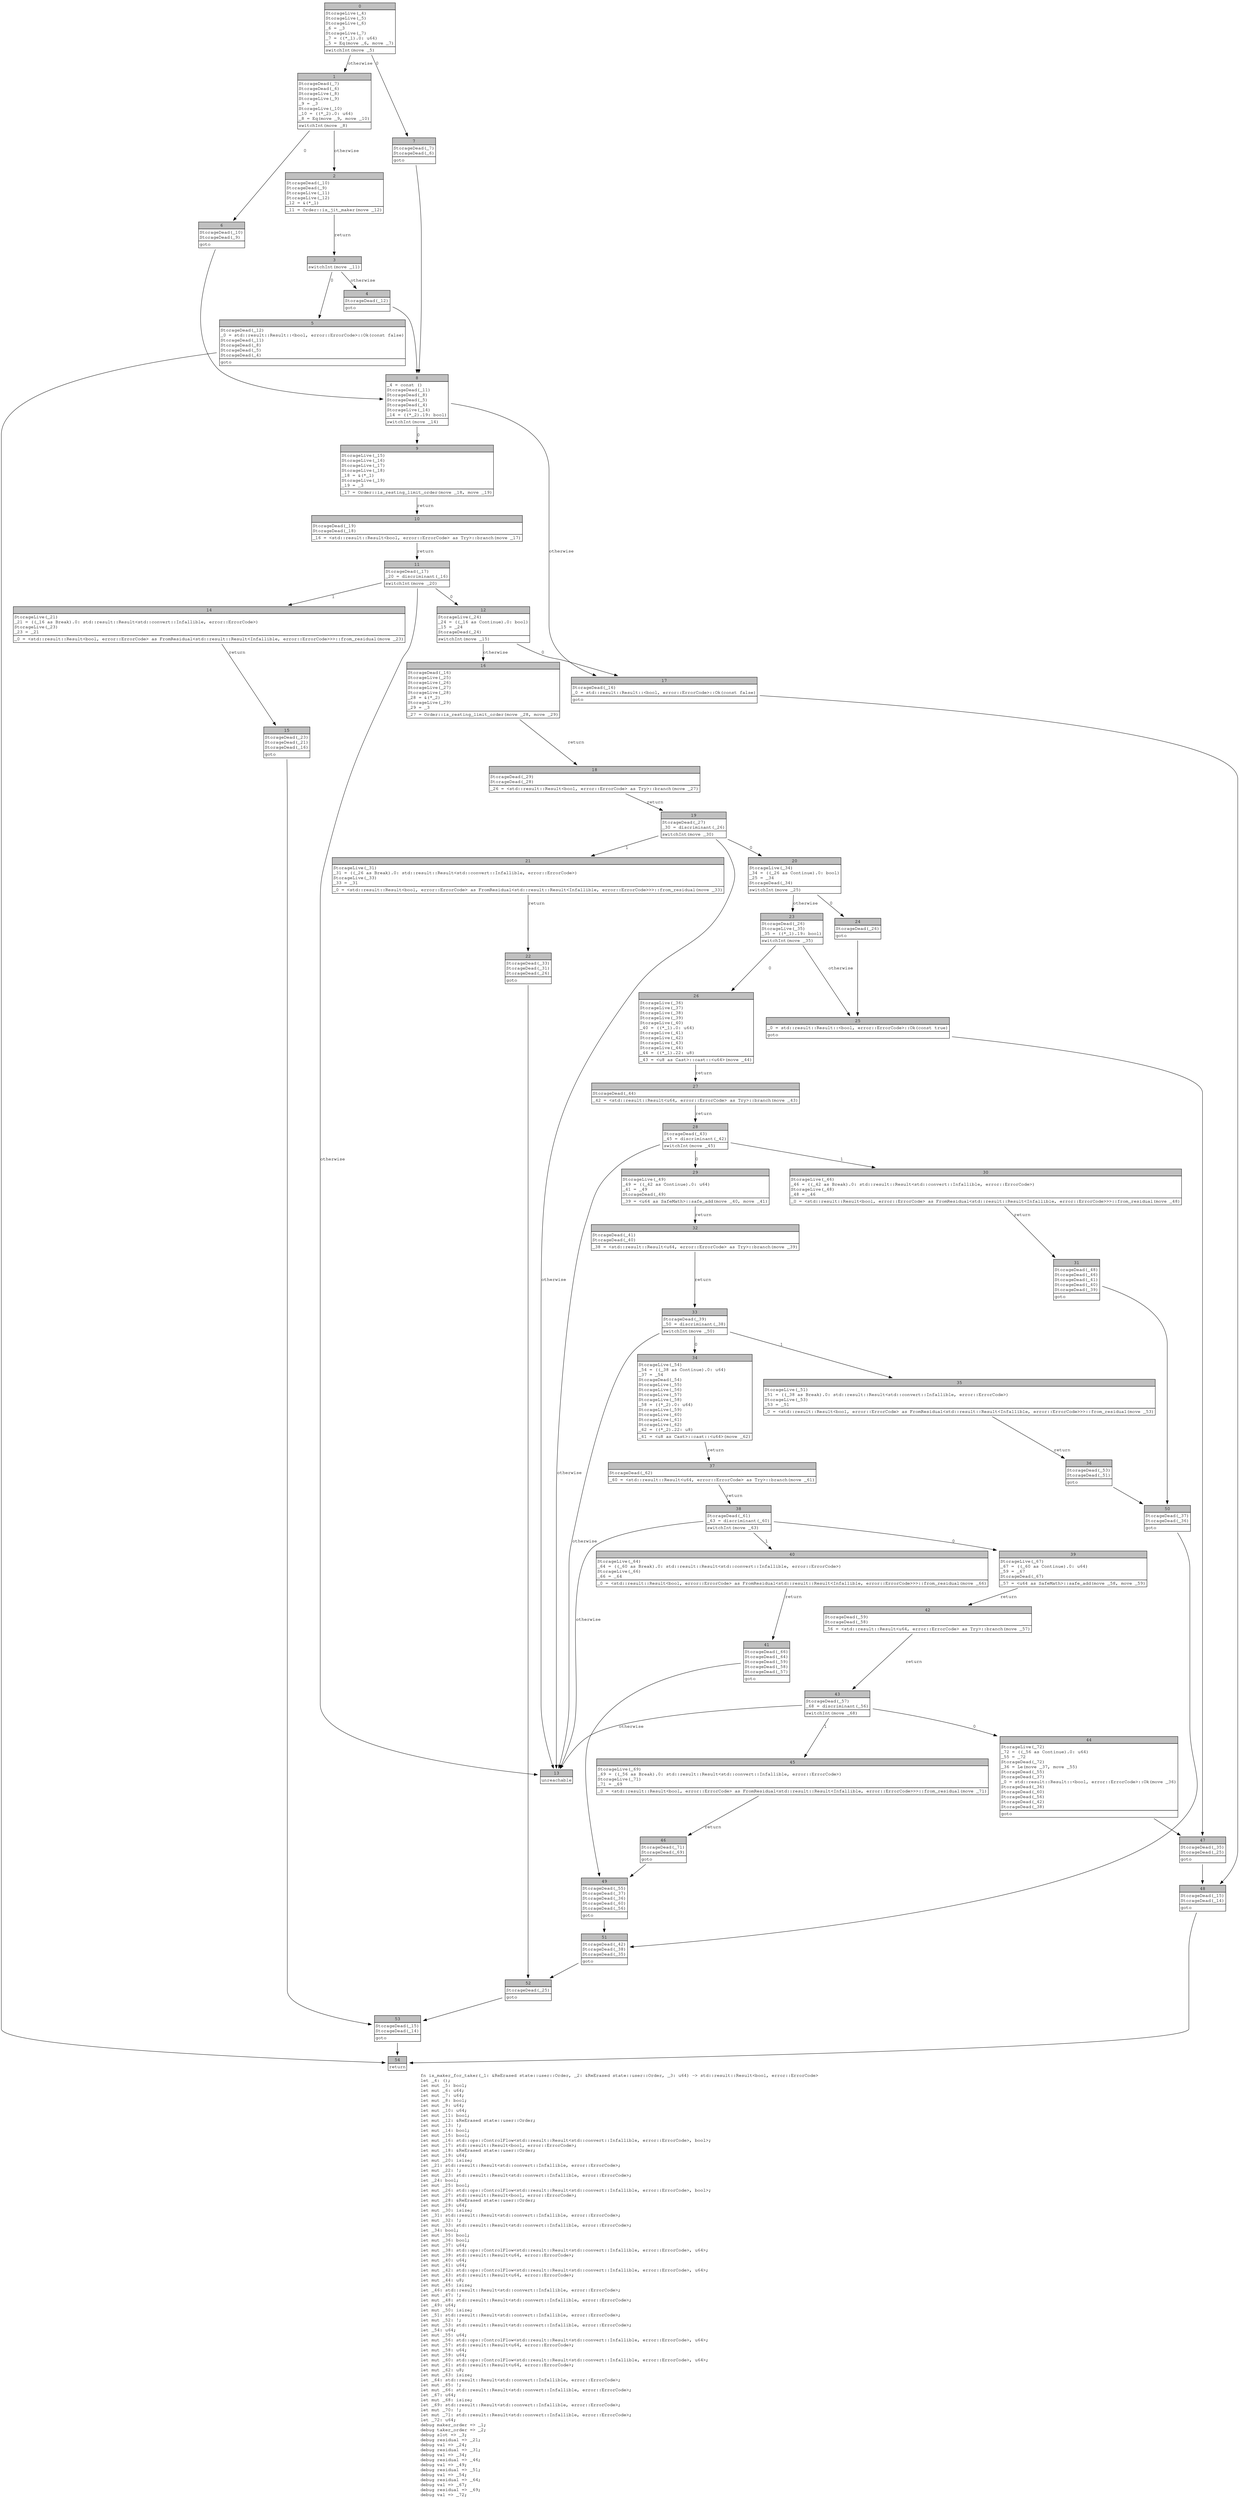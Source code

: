 digraph Mir_0_2488 {
    graph [fontname="Courier, monospace"];
    node [fontname="Courier, monospace"];
    edge [fontname="Courier, monospace"];
    label=<fn is_maker_for_taker(_1: &amp;ReErased state::user::Order, _2: &amp;ReErased state::user::Order, _3: u64) -&gt; std::result::Result&lt;bool, error::ErrorCode&gt;<br align="left"/>let _4: ();<br align="left"/>let mut _5: bool;<br align="left"/>let mut _6: u64;<br align="left"/>let mut _7: u64;<br align="left"/>let mut _8: bool;<br align="left"/>let mut _9: u64;<br align="left"/>let mut _10: u64;<br align="left"/>let mut _11: bool;<br align="left"/>let mut _12: &amp;ReErased state::user::Order;<br align="left"/>let mut _13: !;<br align="left"/>let mut _14: bool;<br align="left"/>let mut _15: bool;<br align="left"/>let mut _16: std::ops::ControlFlow&lt;std::result::Result&lt;std::convert::Infallible, error::ErrorCode&gt;, bool&gt;;<br align="left"/>let mut _17: std::result::Result&lt;bool, error::ErrorCode&gt;;<br align="left"/>let mut _18: &amp;ReErased state::user::Order;<br align="left"/>let mut _19: u64;<br align="left"/>let mut _20: isize;<br align="left"/>let _21: std::result::Result&lt;std::convert::Infallible, error::ErrorCode&gt;;<br align="left"/>let mut _22: !;<br align="left"/>let mut _23: std::result::Result&lt;std::convert::Infallible, error::ErrorCode&gt;;<br align="left"/>let _24: bool;<br align="left"/>let mut _25: bool;<br align="left"/>let mut _26: std::ops::ControlFlow&lt;std::result::Result&lt;std::convert::Infallible, error::ErrorCode&gt;, bool&gt;;<br align="left"/>let mut _27: std::result::Result&lt;bool, error::ErrorCode&gt;;<br align="left"/>let mut _28: &amp;ReErased state::user::Order;<br align="left"/>let mut _29: u64;<br align="left"/>let mut _30: isize;<br align="left"/>let _31: std::result::Result&lt;std::convert::Infallible, error::ErrorCode&gt;;<br align="left"/>let mut _32: !;<br align="left"/>let mut _33: std::result::Result&lt;std::convert::Infallible, error::ErrorCode&gt;;<br align="left"/>let _34: bool;<br align="left"/>let mut _35: bool;<br align="left"/>let mut _36: bool;<br align="left"/>let mut _37: u64;<br align="left"/>let mut _38: std::ops::ControlFlow&lt;std::result::Result&lt;std::convert::Infallible, error::ErrorCode&gt;, u64&gt;;<br align="left"/>let mut _39: std::result::Result&lt;u64, error::ErrorCode&gt;;<br align="left"/>let mut _40: u64;<br align="left"/>let mut _41: u64;<br align="left"/>let mut _42: std::ops::ControlFlow&lt;std::result::Result&lt;std::convert::Infallible, error::ErrorCode&gt;, u64&gt;;<br align="left"/>let mut _43: std::result::Result&lt;u64, error::ErrorCode&gt;;<br align="left"/>let mut _44: u8;<br align="left"/>let mut _45: isize;<br align="left"/>let _46: std::result::Result&lt;std::convert::Infallible, error::ErrorCode&gt;;<br align="left"/>let mut _47: !;<br align="left"/>let mut _48: std::result::Result&lt;std::convert::Infallible, error::ErrorCode&gt;;<br align="left"/>let _49: u64;<br align="left"/>let mut _50: isize;<br align="left"/>let _51: std::result::Result&lt;std::convert::Infallible, error::ErrorCode&gt;;<br align="left"/>let mut _52: !;<br align="left"/>let mut _53: std::result::Result&lt;std::convert::Infallible, error::ErrorCode&gt;;<br align="left"/>let _54: u64;<br align="left"/>let mut _55: u64;<br align="left"/>let mut _56: std::ops::ControlFlow&lt;std::result::Result&lt;std::convert::Infallible, error::ErrorCode&gt;, u64&gt;;<br align="left"/>let mut _57: std::result::Result&lt;u64, error::ErrorCode&gt;;<br align="left"/>let mut _58: u64;<br align="left"/>let mut _59: u64;<br align="left"/>let mut _60: std::ops::ControlFlow&lt;std::result::Result&lt;std::convert::Infallible, error::ErrorCode&gt;, u64&gt;;<br align="left"/>let mut _61: std::result::Result&lt;u64, error::ErrorCode&gt;;<br align="left"/>let mut _62: u8;<br align="left"/>let mut _63: isize;<br align="left"/>let _64: std::result::Result&lt;std::convert::Infallible, error::ErrorCode&gt;;<br align="left"/>let mut _65: !;<br align="left"/>let mut _66: std::result::Result&lt;std::convert::Infallible, error::ErrorCode&gt;;<br align="left"/>let _67: u64;<br align="left"/>let mut _68: isize;<br align="left"/>let _69: std::result::Result&lt;std::convert::Infallible, error::ErrorCode&gt;;<br align="left"/>let mut _70: !;<br align="left"/>let mut _71: std::result::Result&lt;std::convert::Infallible, error::ErrorCode&gt;;<br align="left"/>let _72: u64;<br align="left"/>debug maker_order =&gt; _1;<br align="left"/>debug taker_order =&gt; _2;<br align="left"/>debug slot =&gt; _3;<br align="left"/>debug residual =&gt; _21;<br align="left"/>debug val =&gt; _24;<br align="left"/>debug residual =&gt; _31;<br align="left"/>debug val =&gt; _34;<br align="left"/>debug residual =&gt; _46;<br align="left"/>debug val =&gt; _49;<br align="left"/>debug residual =&gt; _51;<br align="left"/>debug val =&gt; _54;<br align="left"/>debug residual =&gt; _64;<br align="left"/>debug val =&gt; _67;<br align="left"/>debug residual =&gt; _69;<br align="left"/>debug val =&gt; _72;<br align="left"/>>;
    bb0__0_2488 [shape="none", label=<<table border="0" cellborder="1" cellspacing="0"><tr><td bgcolor="gray" align="center" colspan="1">0</td></tr><tr><td align="left" balign="left">StorageLive(_4)<br/>StorageLive(_5)<br/>StorageLive(_6)<br/>_6 = _3<br/>StorageLive(_7)<br/>_7 = ((*_1).0: u64)<br/>_5 = Eq(move _6, move _7)<br/></td></tr><tr><td align="left">switchInt(move _5)</td></tr></table>>];
    bb1__0_2488 [shape="none", label=<<table border="0" cellborder="1" cellspacing="0"><tr><td bgcolor="gray" align="center" colspan="1">1</td></tr><tr><td align="left" balign="left">StorageDead(_7)<br/>StorageDead(_6)<br/>StorageLive(_8)<br/>StorageLive(_9)<br/>_9 = _3<br/>StorageLive(_10)<br/>_10 = ((*_2).0: u64)<br/>_8 = Eq(move _9, move _10)<br/></td></tr><tr><td align="left">switchInt(move _8)</td></tr></table>>];
    bb2__0_2488 [shape="none", label=<<table border="0" cellborder="1" cellspacing="0"><tr><td bgcolor="gray" align="center" colspan="1">2</td></tr><tr><td align="left" balign="left">StorageDead(_10)<br/>StorageDead(_9)<br/>StorageLive(_11)<br/>StorageLive(_12)<br/>_12 = &amp;(*_1)<br/></td></tr><tr><td align="left">_11 = Order::is_jit_maker(move _12)</td></tr></table>>];
    bb3__0_2488 [shape="none", label=<<table border="0" cellborder="1" cellspacing="0"><tr><td bgcolor="gray" align="center" colspan="1">3</td></tr><tr><td align="left">switchInt(move _11)</td></tr></table>>];
    bb4__0_2488 [shape="none", label=<<table border="0" cellborder="1" cellspacing="0"><tr><td bgcolor="gray" align="center" colspan="1">4</td></tr><tr><td align="left" balign="left">StorageDead(_12)<br/></td></tr><tr><td align="left">goto</td></tr></table>>];
    bb5__0_2488 [shape="none", label=<<table border="0" cellborder="1" cellspacing="0"><tr><td bgcolor="gray" align="center" colspan="1">5</td></tr><tr><td align="left" balign="left">StorageDead(_12)<br/>_0 = std::result::Result::&lt;bool, error::ErrorCode&gt;::Ok(const false)<br/>StorageDead(_11)<br/>StorageDead(_8)<br/>StorageDead(_5)<br/>StorageDead(_4)<br/></td></tr><tr><td align="left">goto</td></tr></table>>];
    bb6__0_2488 [shape="none", label=<<table border="0" cellborder="1" cellspacing="0"><tr><td bgcolor="gray" align="center" colspan="1">6</td></tr><tr><td align="left" balign="left">StorageDead(_10)<br/>StorageDead(_9)<br/></td></tr><tr><td align="left">goto</td></tr></table>>];
    bb7__0_2488 [shape="none", label=<<table border="0" cellborder="1" cellspacing="0"><tr><td bgcolor="gray" align="center" colspan="1">7</td></tr><tr><td align="left" balign="left">StorageDead(_7)<br/>StorageDead(_6)<br/></td></tr><tr><td align="left">goto</td></tr></table>>];
    bb8__0_2488 [shape="none", label=<<table border="0" cellborder="1" cellspacing="0"><tr><td bgcolor="gray" align="center" colspan="1">8</td></tr><tr><td align="left" balign="left">_4 = const ()<br/>StorageDead(_11)<br/>StorageDead(_8)<br/>StorageDead(_5)<br/>StorageDead(_4)<br/>StorageLive(_14)<br/>_14 = ((*_2).19: bool)<br/></td></tr><tr><td align="left">switchInt(move _14)</td></tr></table>>];
    bb9__0_2488 [shape="none", label=<<table border="0" cellborder="1" cellspacing="0"><tr><td bgcolor="gray" align="center" colspan="1">9</td></tr><tr><td align="left" balign="left">StorageLive(_15)<br/>StorageLive(_16)<br/>StorageLive(_17)<br/>StorageLive(_18)<br/>_18 = &amp;(*_1)<br/>StorageLive(_19)<br/>_19 = _3<br/></td></tr><tr><td align="left">_17 = Order::is_resting_limit_order(move _18, move _19)</td></tr></table>>];
    bb10__0_2488 [shape="none", label=<<table border="0" cellborder="1" cellspacing="0"><tr><td bgcolor="gray" align="center" colspan="1">10</td></tr><tr><td align="left" balign="left">StorageDead(_19)<br/>StorageDead(_18)<br/></td></tr><tr><td align="left">_16 = &lt;std::result::Result&lt;bool, error::ErrorCode&gt; as Try&gt;::branch(move _17)</td></tr></table>>];
    bb11__0_2488 [shape="none", label=<<table border="0" cellborder="1" cellspacing="0"><tr><td bgcolor="gray" align="center" colspan="1">11</td></tr><tr><td align="left" balign="left">StorageDead(_17)<br/>_20 = discriminant(_16)<br/></td></tr><tr><td align="left">switchInt(move _20)</td></tr></table>>];
    bb12__0_2488 [shape="none", label=<<table border="0" cellborder="1" cellspacing="0"><tr><td bgcolor="gray" align="center" colspan="1">12</td></tr><tr><td align="left" balign="left">StorageLive(_24)<br/>_24 = ((_16 as Continue).0: bool)<br/>_15 = _24<br/>StorageDead(_24)<br/></td></tr><tr><td align="left">switchInt(move _15)</td></tr></table>>];
    bb13__0_2488 [shape="none", label=<<table border="0" cellborder="1" cellspacing="0"><tr><td bgcolor="gray" align="center" colspan="1">13</td></tr><tr><td align="left">unreachable</td></tr></table>>];
    bb14__0_2488 [shape="none", label=<<table border="0" cellborder="1" cellspacing="0"><tr><td bgcolor="gray" align="center" colspan="1">14</td></tr><tr><td align="left" balign="left">StorageLive(_21)<br/>_21 = ((_16 as Break).0: std::result::Result&lt;std::convert::Infallible, error::ErrorCode&gt;)<br/>StorageLive(_23)<br/>_23 = _21<br/></td></tr><tr><td align="left">_0 = &lt;std::result::Result&lt;bool, error::ErrorCode&gt; as FromResidual&lt;std::result::Result&lt;Infallible, error::ErrorCode&gt;&gt;&gt;::from_residual(move _23)</td></tr></table>>];
    bb15__0_2488 [shape="none", label=<<table border="0" cellborder="1" cellspacing="0"><tr><td bgcolor="gray" align="center" colspan="1">15</td></tr><tr><td align="left" balign="left">StorageDead(_23)<br/>StorageDead(_21)<br/>StorageDead(_16)<br/></td></tr><tr><td align="left">goto</td></tr></table>>];
    bb16__0_2488 [shape="none", label=<<table border="0" cellborder="1" cellspacing="0"><tr><td bgcolor="gray" align="center" colspan="1">16</td></tr><tr><td align="left" balign="left">StorageDead(_16)<br/>StorageLive(_25)<br/>StorageLive(_26)<br/>StorageLive(_27)<br/>StorageLive(_28)<br/>_28 = &amp;(*_2)<br/>StorageLive(_29)<br/>_29 = _3<br/></td></tr><tr><td align="left">_27 = Order::is_resting_limit_order(move _28, move _29)</td></tr></table>>];
    bb17__0_2488 [shape="none", label=<<table border="0" cellborder="1" cellspacing="0"><tr><td bgcolor="gray" align="center" colspan="1">17</td></tr><tr><td align="left" balign="left">StorageDead(_16)<br/>_0 = std::result::Result::&lt;bool, error::ErrorCode&gt;::Ok(const false)<br/></td></tr><tr><td align="left">goto</td></tr></table>>];
    bb18__0_2488 [shape="none", label=<<table border="0" cellborder="1" cellspacing="0"><tr><td bgcolor="gray" align="center" colspan="1">18</td></tr><tr><td align="left" balign="left">StorageDead(_29)<br/>StorageDead(_28)<br/></td></tr><tr><td align="left">_26 = &lt;std::result::Result&lt;bool, error::ErrorCode&gt; as Try&gt;::branch(move _27)</td></tr></table>>];
    bb19__0_2488 [shape="none", label=<<table border="0" cellborder="1" cellspacing="0"><tr><td bgcolor="gray" align="center" colspan="1">19</td></tr><tr><td align="left" balign="left">StorageDead(_27)<br/>_30 = discriminant(_26)<br/></td></tr><tr><td align="left">switchInt(move _30)</td></tr></table>>];
    bb20__0_2488 [shape="none", label=<<table border="0" cellborder="1" cellspacing="0"><tr><td bgcolor="gray" align="center" colspan="1">20</td></tr><tr><td align="left" balign="left">StorageLive(_34)<br/>_34 = ((_26 as Continue).0: bool)<br/>_25 = _34<br/>StorageDead(_34)<br/></td></tr><tr><td align="left">switchInt(move _25)</td></tr></table>>];
    bb21__0_2488 [shape="none", label=<<table border="0" cellborder="1" cellspacing="0"><tr><td bgcolor="gray" align="center" colspan="1">21</td></tr><tr><td align="left" balign="left">StorageLive(_31)<br/>_31 = ((_26 as Break).0: std::result::Result&lt;std::convert::Infallible, error::ErrorCode&gt;)<br/>StorageLive(_33)<br/>_33 = _31<br/></td></tr><tr><td align="left">_0 = &lt;std::result::Result&lt;bool, error::ErrorCode&gt; as FromResidual&lt;std::result::Result&lt;Infallible, error::ErrorCode&gt;&gt;&gt;::from_residual(move _33)</td></tr></table>>];
    bb22__0_2488 [shape="none", label=<<table border="0" cellborder="1" cellspacing="0"><tr><td bgcolor="gray" align="center" colspan="1">22</td></tr><tr><td align="left" balign="left">StorageDead(_33)<br/>StorageDead(_31)<br/>StorageDead(_26)<br/></td></tr><tr><td align="left">goto</td></tr></table>>];
    bb23__0_2488 [shape="none", label=<<table border="0" cellborder="1" cellspacing="0"><tr><td bgcolor="gray" align="center" colspan="1">23</td></tr><tr><td align="left" balign="left">StorageDead(_26)<br/>StorageLive(_35)<br/>_35 = ((*_1).19: bool)<br/></td></tr><tr><td align="left">switchInt(move _35)</td></tr></table>>];
    bb24__0_2488 [shape="none", label=<<table border="0" cellborder="1" cellspacing="0"><tr><td bgcolor="gray" align="center" colspan="1">24</td></tr><tr><td align="left" balign="left">StorageDead(_26)<br/></td></tr><tr><td align="left">goto</td></tr></table>>];
    bb25__0_2488 [shape="none", label=<<table border="0" cellborder="1" cellspacing="0"><tr><td bgcolor="gray" align="center" colspan="1">25</td></tr><tr><td align="left" balign="left">_0 = std::result::Result::&lt;bool, error::ErrorCode&gt;::Ok(const true)<br/></td></tr><tr><td align="left">goto</td></tr></table>>];
    bb26__0_2488 [shape="none", label=<<table border="0" cellborder="1" cellspacing="0"><tr><td bgcolor="gray" align="center" colspan="1">26</td></tr><tr><td align="left" balign="left">StorageLive(_36)<br/>StorageLive(_37)<br/>StorageLive(_38)<br/>StorageLive(_39)<br/>StorageLive(_40)<br/>_40 = ((*_1).0: u64)<br/>StorageLive(_41)<br/>StorageLive(_42)<br/>StorageLive(_43)<br/>StorageLive(_44)<br/>_44 = ((*_1).22: u8)<br/></td></tr><tr><td align="left">_43 = &lt;u8 as Cast&gt;::cast::&lt;u64&gt;(move _44)</td></tr></table>>];
    bb27__0_2488 [shape="none", label=<<table border="0" cellborder="1" cellspacing="0"><tr><td bgcolor="gray" align="center" colspan="1">27</td></tr><tr><td align="left" balign="left">StorageDead(_44)<br/></td></tr><tr><td align="left">_42 = &lt;std::result::Result&lt;u64, error::ErrorCode&gt; as Try&gt;::branch(move _43)</td></tr></table>>];
    bb28__0_2488 [shape="none", label=<<table border="0" cellborder="1" cellspacing="0"><tr><td bgcolor="gray" align="center" colspan="1">28</td></tr><tr><td align="left" balign="left">StorageDead(_43)<br/>_45 = discriminant(_42)<br/></td></tr><tr><td align="left">switchInt(move _45)</td></tr></table>>];
    bb29__0_2488 [shape="none", label=<<table border="0" cellborder="1" cellspacing="0"><tr><td bgcolor="gray" align="center" colspan="1">29</td></tr><tr><td align="left" balign="left">StorageLive(_49)<br/>_49 = ((_42 as Continue).0: u64)<br/>_41 = _49<br/>StorageDead(_49)<br/></td></tr><tr><td align="left">_39 = &lt;u64 as SafeMath&gt;::safe_add(move _40, move _41)</td></tr></table>>];
    bb30__0_2488 [shape="none", label=<<table border="0" cellborder="1" cellspacing="0"><tr><td bgcolor="gray" align="center" colspan="1">30</td></tr><tr><td align="left" balign="left">StorageLive(_46)<br/>_46 = ((_42 as Break).0: std::result::Result&lt;std::convert::Infallible, error::ErrorCode&gt;)<br/>StorageLive(_48)<br/>_48 = _46<br/></td></tr><tr><td align="left">_0 = &lt;std::result::Result&lt;bool, error::ErrorCode&gt; as FromResidual&lt;std::result::Result&lt;Infallible, error::ErrorCode&gt;&gt;&gt;::from_residual(move _48)</td></tr></table>>];
    bb31__0_2488 [shape="none", label=<<table border="0" cellborder="1" cellspacing="0"><tr><td bgcolor="gray" align="center" colspan="1">31</td></tr><tr><td align="left" balign="left">StorageDead(_48)<br/>StorageDead(_46)<br/>StorageDead(_41)<br/>StorageDead(_40)<br/>StorageDead(_39)<br/></td></tr><tr><td align="left">goto</td></tr></table>>];
    bb32__0_2488 [shape="none", label=<<table border="0" cellborder="1" cellspacing="0"><tr><td bgcolor="gray" align="center" colspan="1">32</td></tr><tr><td align="left" balign="left">StorageDead(_41)<br/>StorageDead(_40)<br/></td></tr><tr><td align="left">_38 = &lt;std::result::Result&lt;u64, error::ErrorCode&gt; as Try&gt;::branch(move _39)</td></tr></table>>];
    bb33__0_2488 [shape="none", label=<<table border="0" cellborder="1" cellspacing="0"><tr><td bgcolor="gray" align="center" colspan="1">33</td></tr><tr><td align="left" balign="left">StorageDead(_39)<br/>_50 = discriminant(_38)<br/></td></tr><tr><td align="left">switchInt(move _50)</td></tr></table>>];
    bb34__0_2488 [shape="none", label=<<table border="0" cellborder="1" cellspacing="0"><tr><td bgcolor="gray" align="center" colspan="1">34</td></tr><tr><td align="left" balign="left">StorageLive(_54)<br/>_54 = ((_38 as Continue).0: u64)<br/>_37 = _54<br/>StorageDead(_54)<br/>StorageLive(_55)<br/>StorageLive(_56)<br/>StorageLive(_57)<br/>StorageLive(_58)<br/>_58 = ((*_2).0: u64)<br/>StorageLive(_59)<br/>StorageLive(_60)<br/>StorageLive(_61)<br/>StorageLive(_62)<br/>_62 = ((*_2).22: u8)<br/></td></tr><tr><td align="left">_61 = &lt;u8 as Cast&gt;::cast::&lt;u64&gt;(move _62)</td></tr></table>>];
    bb35__0_2488 [shape="none", label=<<table border="0" cellborder="1" cellspacing="0"><tr><td bgcolor="gray" align="center" colspan="1">35</td></tr><tr><td align="left" balign="left">StorageLive(_51)<br/>_51 = ((_38 as Break).0: std::result::Result&lt;std::convert::Infallible, error::ErrorCode&gt;)<br/>StorageLive(_53)<br/>_53 = _51<br/></td></tr><tr><td align="left">_0 = &lt;std::result::Result&lt;bool, error::ErrorCode&gt; as FromResidual&lt;std::result::Result&lt;Infallible, error::ErrorCode&gt;&gt;&gt;::from_residual(move _53)</td></tr></table>>];
    bb36__0_2488 [shape="none", label=<<table border="0" cellborder="1" cellspacing="0"><tr><td bgcolor="gray" align="center" colspan="1">36</td></tr><tr><td align="left" balign="left">StorageDead(_53)<br/>StorageDead(_51)<br/></td></tr><tr><td align="left">goto</td></tr></table>>];
    bb37__0_2488 [shape="none", label=<<table border="0" cellborder="1" cellspacing="0"><tr><td bgcolor="gray" align="center" colspan="1">37</td></tr><tr><td align="left" balign="left">StorageDead(_62)<br/></td></tr><tr><td align="left">_60 = &lt;std::result::Result&lt;u64, error::ErrorCode&gt; as Try&gt;::branch(move _61)</td></tr></table>>];
    bb38__0_2488 [shape="none", label=<<table border="0" cellborder="1" cellspacing="0"><tr><td bgcolor="gray" align="center" colspan="1">38</td></tr><tr><td align="left" balign="left">StorageDead(_61)<br/>_63 = discriminant(_60)<br/></td></tr><tr><td align="left">switchInt(move _63)</td></tr></table>>];
    bb39__0_2488 [shape="none", label=<<table border="0" cellborder="1" cellspacing="0"><tr><td bgcolor="gray" align="center" colspan="1">39</td></tr><tr><td align="left" balign="left">StorageLive(_67)<br/>_67 = ((_60 as Continue).0: u64)<br/>_59 = _67<br/>StorageDead(_67)<br/></td></tr><tr><td align="left">_57 = &lt;u64 as SafeMath&gt;::safe_add(move _58, move _59)</td></tr></table>>];
    bb40__0_2488 [shape="none", label=<<table border="0" cellborder="1" cellspacing="0"><tr><td bgcolor="gray" align="center" colspan="1">40</td></tr><tr><td align="left" balign="left">StorageLive(_64)<br/>_64 = ((_60 as Break).0: std::result::Result&lt;std::convert::Infallible, error::ErrorCode&gt;)<br/>StorageLive(_66)<br/>_66 = _64<br/></td></tr><tr><td align="left">_0 = &lt;std::result::Result&lt;bool, error::ErrorCode&gt; as FromResidual&lt;std::result::Result&lt;Infallible, error::ErrorCode&gt;&gt;&gt;::from_residual(move _66)</td></tr></table>>];
    bb41__0_2488 [shape="none", label=<<table border="0" cellborder="1" cellspacing="0"><tr><td bgcolor="gray" align="center" colspan="1">41</td></tr><tr><td align="left" balign="left">StorageDead(_66)<br/>StorageDead(_64)<br/>StorageDead(_59)<br/>StorageDead(_58)<br/>StorageDead(_57)<br/></td></tr><tr><td align="left">goto</td></tr></table>>];
    bb42__0_2488 [shape="none", label=<<table border="0" cellborder="1" cellspacing="0"><tr><td bgcolor="gray" align="center" colspan="1">42</td></tr><tr><td align="left" balign="left">StorageDead(_59)<br/>StorageDead(_58)<br/></td></tr><tr><td align="left">_56 = &lt;std::result::Result&lt;u64, error::ErrorCode&gt; as Try&gt;::branch(move _57)</td></tr></table>>];
    bb43__0_2488 [shape="none", label=<<table border="0" cellborder="1" cellspacing="0"><tr><td bgcolor="gray" align="center" colspan="1">43</td></tr><tr><td align="left" balign="left">StorageDead(_57)<br/>_68 = discriminant(_56)<br/></td></tr><tr><td align="left">switchInt(move _68)</td></tr></table>>];
    bb44__0_2488 [shape="none", label=<<table border="0" cellborder="1" cellspacing="0"><tr><td bgcolor="gray" align="center" colspan="1">44</td></tr><tr><td align="left" balign="left">StorageLive(_72)<br/>_72 = ((_56 as Continue).0: u64)<br/>_55 = _72<br/>StorageDead(_72)<br/>_36 = Le(move _37, move _55)<br/>StorageDead(_55)<br/>StorageDead(_37)<br/>_0 = std::result::Result::&lt;bool, error::ErrorCode&gt;::Ok(move _36)<br/>StorageDead(_36)<br/>StorageDead(_60)<br/>StorageDead(_56)<br/>StorageDead(_42)<br/>StorageDead(_38)<br/></td></tr><tr><td align="left">goto</td></tr></table>>];
    bb45__0_2488 [shape="none", label=<<table border="0" cellborder="1" cellspacing="0"><tr><td bgcolor="gray" align="center" colspan="1">45</td></tr><tr><td align="left" balign="left">StorageLive(_69)<br/>_69 = ((_56 as Break).0: std::result::Result&lt;std::convert::Infallible, error::ErrorCode&gt;)<br/>StorageLive(_71)<br/>_71 = _69<br/></td></tr><tr><td align="left">_0 = &lt;std::result::Result&lt;bool, error::ErrorCode&gt; as FromResidual&lt;std::result::Result&lt;Infallible, error::ErrorCode&gt;&gt;&gt;::from_residual(move _71)</td></tr></table>>];
    bb46__0_2488 [shape="none", label=<<table border="0" cellborder="1" cellspacing="0"><tr><td bgcolor="gray" align="center" colspan="1">46</td></tr><tr><td align="left" balign="left">StorageDead(_71)<br/>StorageDead(_69)<br/></td></tr><tr><td align="left">goto</td></tr></table>>];
    bb47__0_2488 [shape="none", label=<<table border="0" cellborder="1" cellspacing="0"><tr><td bgcolor="gray" align="center" colspan="1">47</td></tr><tr><td align="left" balign="left">StorageDead(_35)<br/>StorageDead(_25)<br/></td></tr><tr><td align="left">goto</td></tr></table>>];
    bb48__0_2488 [shape="none", label=<<table border="0" cellborder="1" cellspacing="0"><tr><td bgcolor="gray" align="center" colspan="1">48</td></tr><tr><td align="left" balign="left">StorageDead(_15)<br/>StorageDead(_14)<br/></td></tr><tr><td align="left">goto</td></tr></table>>];
    bb49__0_2488 [shape="none", label=<<table border="0" cellborder="1" cellspacing="0"><tr><td bgcolor="gray" align="center" colspan="1">49</td></tr><tr><td align="left" balign="left">StorageDead(_55)<br/>StorageDead(_37)<br/>StorageDead(_36)<br/>StorageDead(_60)<br/>StorageDead(_56)<br/></td></tr><tr><td align="left">goto</td></tr></table>>];
    bb50__0_2488 [shape="none", label=<<table border="0" cellborder="1" cellspacing="0"><tr><td bgcolor="gray" align="center" colspan="1">50</td></tr><tr><td align="left" balign="left">StorageDead(_37)<br/>StorageDead(_36)<br/></td></tr><tr><td align="left">goto</td></tr></table>>];
    bb51__0_2488 [shape="none", label=<<table border="0" cellborder="1" cellspacing="0"><tr><td bgcolor="gray" align="center" colspan="1">51</td></tr><tr><td align="left" balign="left">StorageDead(_42)<br/>StorageDead(_38)<br/>StorageDead(_35)<br/></td></tr><tr><td align="left">goto</td></tr></table>>];
    bb52__0_2488 [shape="none", label=<<table border="0" cellborder="1" cellspacing="0"><tr><td bgcolor="gray" align="center" colspan="1">52</td></tr><tr><td align="left" balign="left">StorageDead(_25)<br/></td></tr><tr><td align="left">goto</td></tr></table>>];
    bb53__0_2488 [shape="none", label=<<table border="0" cellborder="1" cellspacing="0"><tr><td bgcolor="gray" align="center" colspan="1">53</td></tr><tr><td align="left" balign="left">StorageDead(_15)<br/>StorageDead(_14)<br/></td></tr><tr><td align="left">goto</td></tr></table>>];
    bb54__0_2488 [shape="none", label=<<table border="0" cellborder="1" cellspacing="0"><tr><td bgcolor="gray" align="center" colspan="1">54</td></tr><tr><td align="left">return</td></tr></table>>];
    bb0__0_2488 -> bb7__0_2488 [label="0"];
    bb0__0_2488 -> bb1__0_2488 [label="otherwise"];
    bb1__0_2488 -> bb6__0_2488 [label="0"];
    bb1__0_2488 -> bb2__0_2488 [label="otherwise"];
    bb2__0_2488 -> bb3__0_2488 [label="return"];
    bb3__0_2488 -> bb5__0_2488 [label="0"];
    bb3__0_2488 -> bb4__0_2488 [label="otherwise"];
    bb4__0_2488 -> bb8__0_2488 [label=""];
    bb5__0_2488 -> bb54__0_2488 [label=""];
    bb6__0_2488 -> bb8__0_2488 [label=""];
    bb7__0_2488 -> bb8__0_2488 [label=""];
    bb8__0_2488 -> bb9__0_2488 [label="0"];
    bb8__0_2488 -> bb17__0_2488 [label="otherwise"];
    bb9__0_2488 -> bb10__0_2488 [label="return"];
    bb10__0_2488 -> bb11__0_2488 [label="return"];
    bb11__0_2488 -> bb12__0_2488 [label="0"];
    bb11__0_2488 -> bb14__0_2488 [label="1"];
    bb11__0_2488 -> bb13__0_2488 [label="otherwise"];
    bb12__0_2488 -> bb17__0_2488 [label="0"];
    bb12__0_2488 -> bb16__0_2488 [label="otherwise"];
    bb14__0_2488 -> bb15__0_2488 [label="return"];
    bb15__0_2488 -> bb53__0_2488 [label=""];
    bb16__0_2488 -> bb18__0_2488 [label="return"];
    bb17__0_2488 -> bb48__0_2488 [label=""];
    bb18__0_2488 -> bb19__0_2488 [label="return"];
    bb19__0_2488 -> bb20__0_2488 [label="0"];
    bb19__0_2488 -> bb21__0_2488 [label="1"];
    bb19__0_2488 -> bb13__0_2488 [label="otherwise"];
    bb20__0_2488 -> bb24__0_2488 [label="0"];
    bb20__0_2488 -> bb23__0_2488 [label="otherwise"];
    bb21__0_2488 -> bb22__0_2488 [label="return"];
    bb22__0_2488 -> bb52__0_2488 [label=""];
    bb23__0_2488 -> bb26__0_2488 [label="0"];
    bb23__0_2488 -> bb25__0_2488 [label="otherwise"];
    bb24__0_2488 -> bb25__0_2488 [label=""];
    bb25__0_2488 -> bb47__0_2488 [label=""];
    bb26__0_2488 -> bb27__0_2488 [label="return"];
    bb27__0_2488 -> bb28__0_2488 [label="return"];
    bb28__0_2488 -> bb29__0_2488 [label="0"];
    bb28__0_2488 -> bb30__0_2488 [label="1"];
    bb28__0_2488 -> bb13__0_2488 [label="otherwise"];
    bb29__0_2488 -> bb32__0_2488 [label="return"];
    bb30__0_2488 -> bb31__0_2488 [label="return"];
    bb31__0_2488 -> bb50__0_2488 [label=""];
    bb32__0_2488 -> bb33__0_2488 [label="return"];
    bb33__0_2488 -> bb34__0_2488 [label="0"];
    bb33__0_2488 -> bb35__0_2488 [label="1"];
    bb33__0_2488 -> bb13__0_2488 [label="otherwise"];
    bb34__0_2488 -> bb37__0_2488 [label="return"];
    bb35__0_2488 -> bb36__0_2488 [label="return"];
    bb36__0_2488 -> bb50__0_2488 [label=""];
    bb37__0_2488 -> bb38__0_2488 [label="return"];
    bb38__0_2488 -> bb39__0_2488 [label="0"];
    bb38__0_2488 -> bb40__0_2488 [label="1"];
    bb38__0_2488 -> bb13__0_2488 [label="otherwise"];
    bb39__0_2488 -> bb42__0_2488 [label="return"];
    bb40__0_2488 -> bb41__0_2488 [label="return"];
    bb41__0_2488 -> bb49__0_2488 [label=""];
    bb42__0_2488 -> bb43__0_2488 [label="return"];
    bb43__0_2488 -> bb44__0_2488 [label="0"];
    bb43__0_2488 -> bb45__0_2488 [label="1"];
    bb43__0_2488 -> bb13__0_2488 [label="otherwise"];
    bb44__0_2488 -> bb47__0_2488 [label=""];
    bb45__0_2488 -> bb46__0_2488 [label="return"];
    bb46__0_2488 -> bb49__0_2488 [label=""];
    bb47__0_2488 -> bb48__0_2488 [label=""];
    bb48__0_2488 -> bb54__0_2488 [label=""];
    bb49__0_2488 -> bb51__0_2488 [label=""];
    bb50__0_2488 -> bb51__0_2488 [label=""];
    bb51__0_2488 -> bb52__0_2488 [label=""];
    bb52__0_2488 -> bb53__0_2488 [label=""];
    bb53__0_2488 -> bb54__0_2488 [label=""];
}
